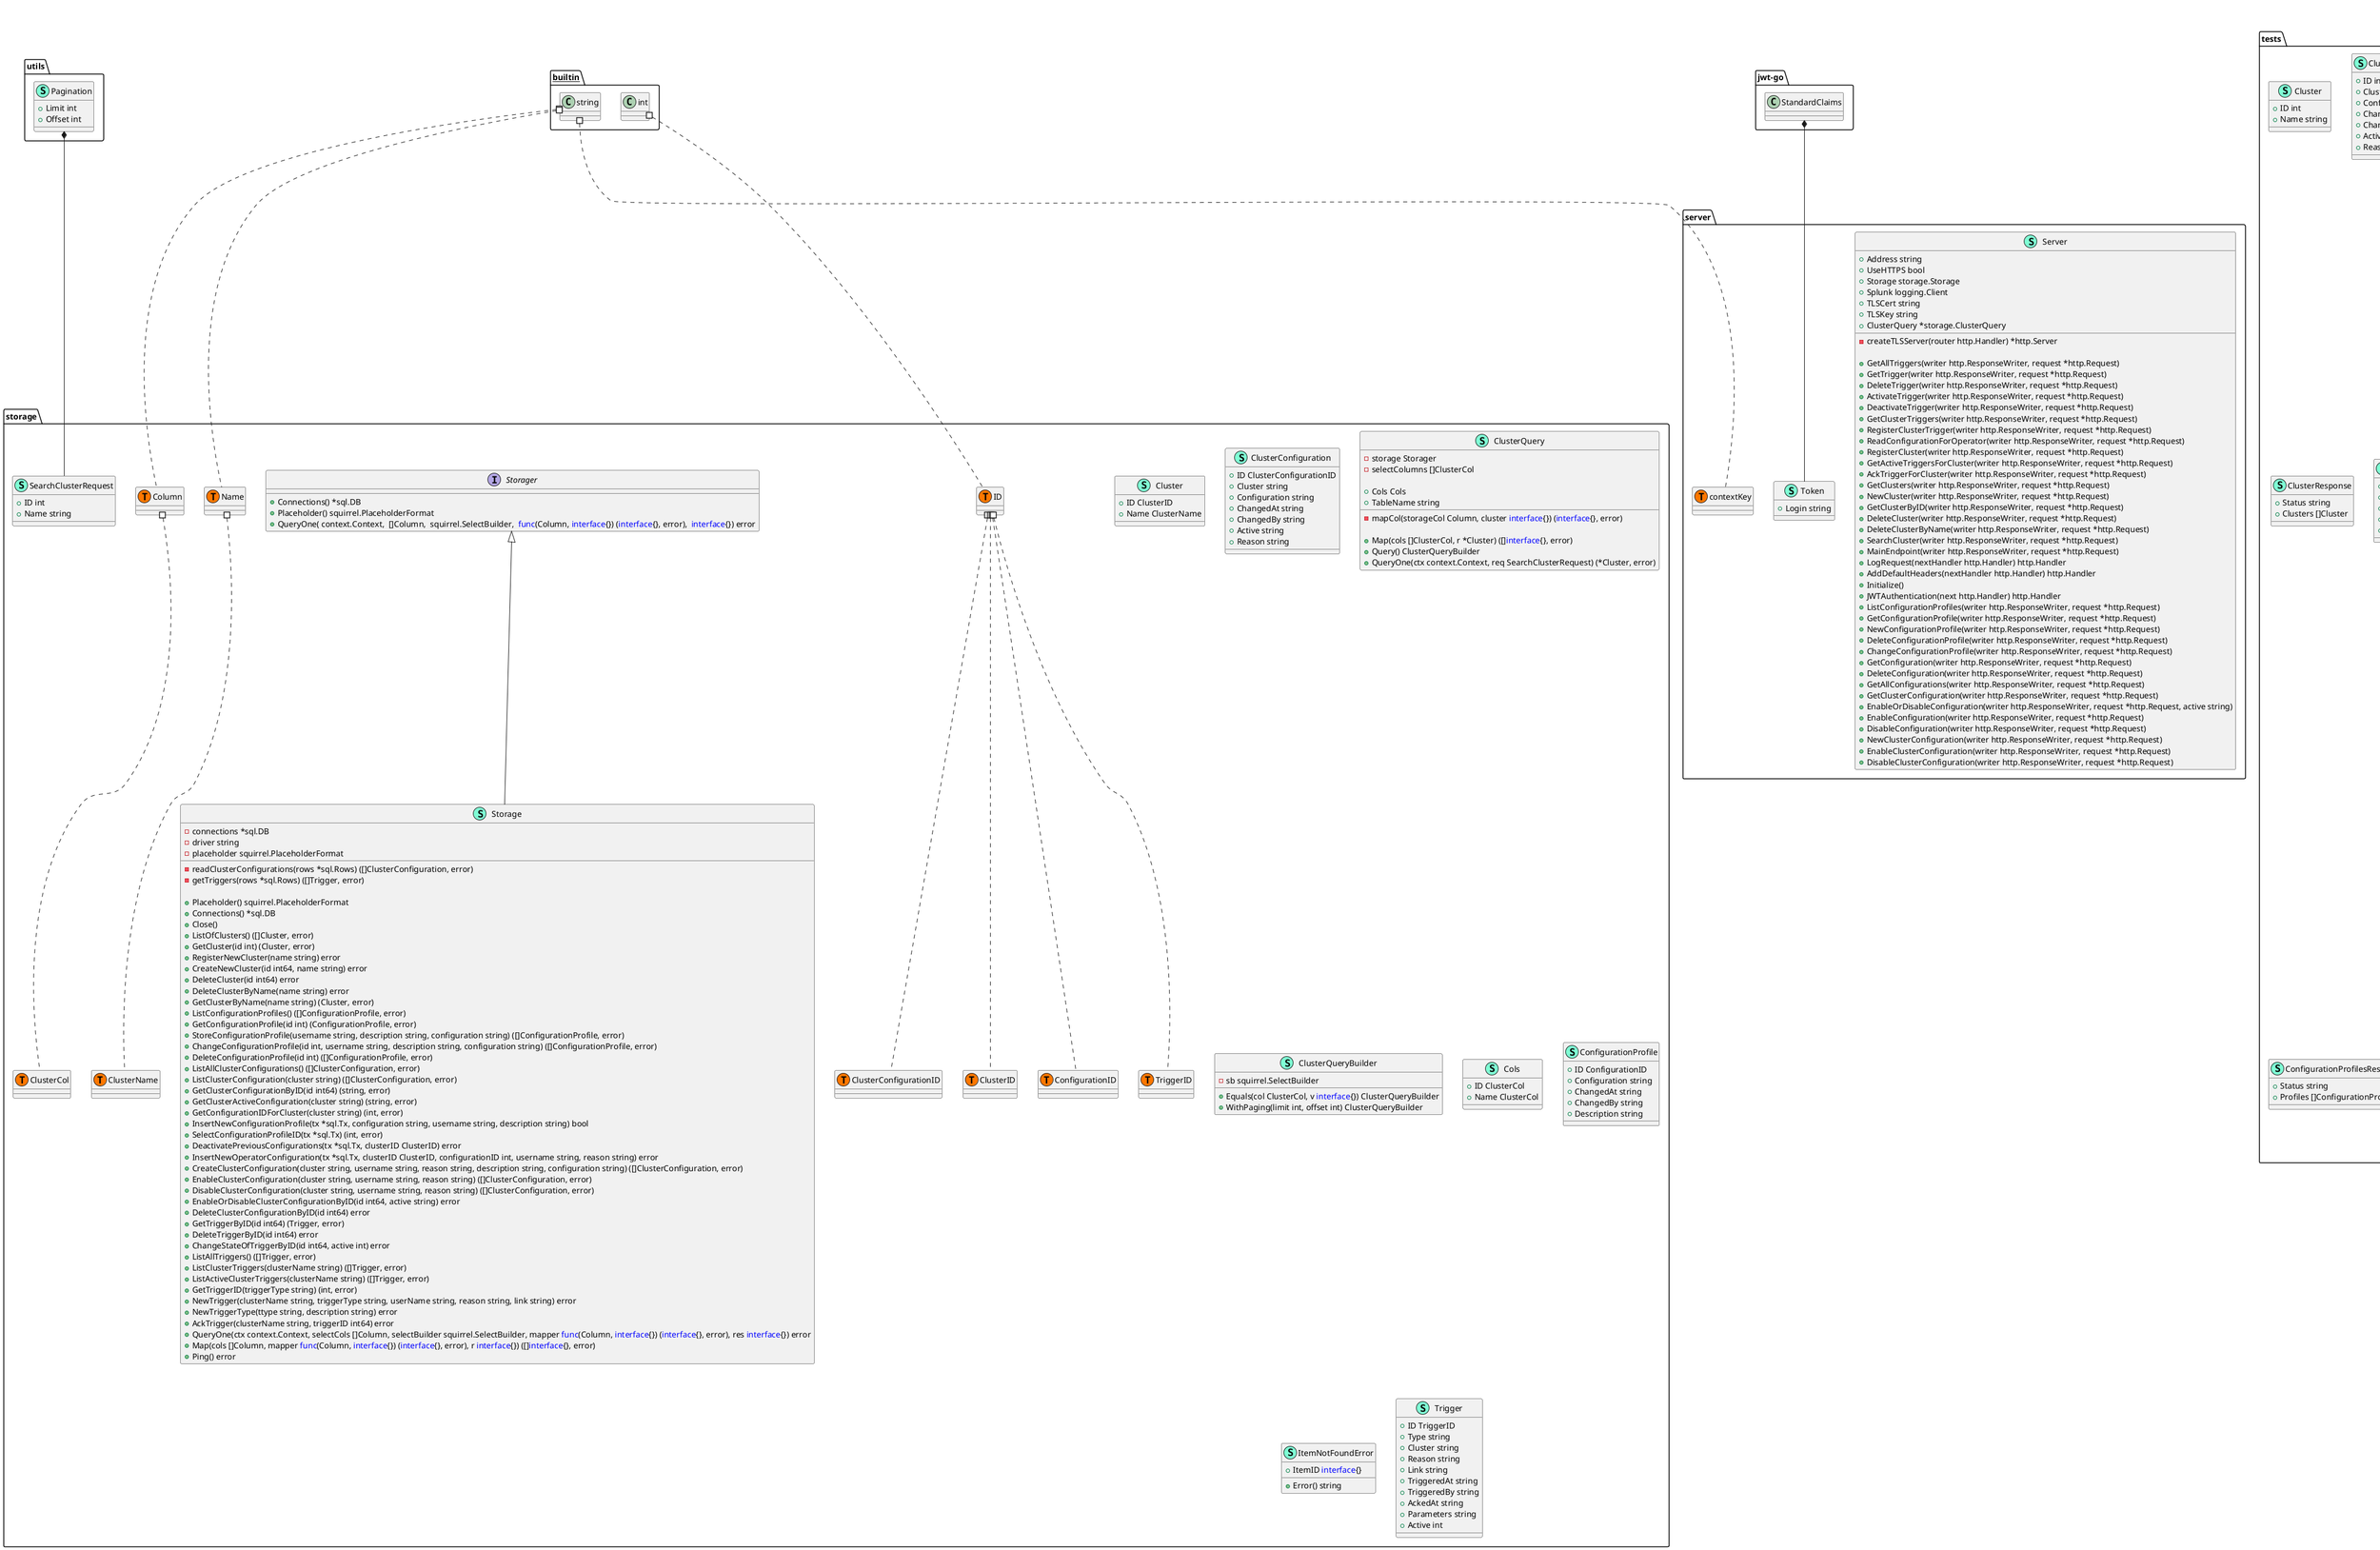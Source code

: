 @startuml
namespace helpers {
    class helpers.TestFunctionPtr << (T, #FF7700) >>  {
    }
    class "<font color=blue>func</font>(*testing.T) " as fontcolorbluefuncfonttestingT {
        'This class was created so that we can correctly have an alias pointing to this name. Since it contains dots that can break namespaces
    }
}


namespace logging {
    class Client << (S,Aquamarine) >> {
        + ClientImpl *splunk.Client

        + Log(key string, value string) error
        + LogAction(action string, user string, description string) error
        + LogTriggerAction(action string, user string, cluster string, trigger string) error
        + LogWithTime(time int64, key string, value string) error

    }
}


namespace main {
    class Configuration << (S,Aquamarine) >> {
        + UseHTTPS bool
        + Address string
        + TLSCert string
        + TLSKey string
        + DbDriver string
        + StorageSpecification string
        + SplunkEnabled bool
        + SplunkAddress string
        + SplunkToken string
        + SplunkSource string
        + SplunkSourceType string
        + SplunkIndex string

    }
}


namespace server {
    class Server << (S,Aquamarine) >> {
        + Address string
        + UseHTTPS bool
        + Storage storage.Storage
        + Splunk logging.Client
        + TLSCert string
        + TLSKey string
        + ClusterQuery *storage.ClusterQuery

        - createTLSServer(router http.Handler) *http.Server

        + GetAllTriggers(writer http.ResponseWriter, request *http.Request) 
        + GetTrigger(writer http.ResponseWriter, request *http.Request) 
        + DeleteTrigger(writer http.ResponseWriter, request *http.Request) 
        + ActivateTrigger(writer http.ResponseWriter, request *http.Request) 
        + DeactivateTrigger(writer http.ResponseWriter, request *http.Request) 
        + GetClusterTriggers(writer http.ResponseWriter, request *http.Request) 
        + RegisterClusterTrigger(writer http.ResponseWriter, request *http.Request) 
        + ReadConfigurationForOperator(writer http.ResponseWriter, request *http.Request) 
        + RegisterCluster(writer http.ResponseWriter, request *http.Request) 
        + GetActiveTriggersForCluster(writer http.ResponseWriter, request *http.Request) 
        + AckTriggerForCluster(writer http.ResponseWriter, request *http.Request) 
        + GetClusters(writer http.ResponseWriter, request *http.Request) 
        + NewCluster(writer http.ResponseWriter, request *http.Request) 
        + GetClusterByID(writer http.ResponseWriter, request *http.Request) 
        + DeleteCluster(writer http.ResponseWriter, request *http.Request) 
        + DeleteClusterByName(writer http.ResponseWriter, request *http.Request) 
        + SearchCluster(writer http.ResponseWriter, request *http.Request) 
        + MainEndpoint(writer http.ResponseWriter, request *http.Request) 
        + LogRequest(nextHandler http.Handler) http.Handler
        + AddDefaultHeaders(nextHandler http.Handler) http.Handler
        + Initialize() 
        + JWTAuthentication(next http.Handler) http.Handler
        + ListConfigurationProfiles(writer http.ResponseWriter, request *http.Request) 
        + GetConfigurationProfile(writer http.ResponseWriter, request *http.Request) 
        + NewConfigurationProfile(writer http.ResponseWriter, request *http.Request) 
        + DeleteConfigurationProfile(writer http.ResponseWriter, request *http.Request) 
        + ChangeConfigurationProfile(writer http.ResponseWriter, request *http.Request) 
        + GetConfiguration(writer http.ResponseWriter, request *http.Request) 
        + DeleteConfiguration(writer http.ResponseWriter, request *http.Request) 
        + GetAllConfigurations(writer http.ResponseWriter, request *http.Request) 
        + GetClusterConfiguration(writer http.ResponseWriter, request *http.Request) 
        + EnableOrDisableConfiguration(writer http.ResponseWriter, request *http.Request, active string) 
        + EnableConfiguration(writer http.ResponseWriter, request *http.Request) 
        + DisableConfiguration(writer http.ResponseWriter, request *http.Request) 
        + NewClusterConfiguration(writer http.ResponseWriter, request *http.Request) 
        + EnableClusterConfiguration(writer http.ResponseWriter, request *http.Request) 
        + DisableClusterConfiguration(writer http.ResponseWriter, request *http.Request) 

    }
    class Token << (S,Aquamarine) >> {
        + Login string

    }
    class server.contextKey << (T, #FF7700) >>  {
    }
}
"jwt-go.StandardClaims" *-- "server.Token"


namespace storage {
    class Cluster << (S,Aquamarine) >> {
        + ID ClusterID
        + Name ClusterName

    }
    class ClusterConfiguration << (S,Aquamarine) >> {
        + ID ClusterConfigurationID
        + Cluster string
        + Configuration string
        + ChangedAt string
        + ChangedBy string
        + Active string
        + Reason string

    }
    class ClusterQuery << (S,Aquamarine) >> {
        - storage Storager
        - selectColumns []ClusterCol

        + Cols Cols
        + TableName string

        - mapCol(storageCol Column, cluster <font color=blue>interface</font>{}) (<font color=blue>interface</font>{}, error)

        + Map(cols []ClusterCol, r *Cluster) ([]<font color=blue>interface</font>{}, error)
        + Query() ClusterQueryBuilder
        + QueryOne(ctx context.Context, req SearchClusterRequest) (*Cluster, error)

    }
    class ClusterQueryBuilder << (S,Aquamarine) >> {
        - sb squirrel.SelectBuilder

        + Equals(col ClusterCol, v <font color=blue>interface</font>{}) ClusterQueryBuilder
        + WithPaging(limit int, offset int) ClusterQueryBuilder

    }
    class Cols << (S,Aquamarine) >> {
        + ID ClusterCol
        + Name ClusterCol

    }
    class ConfigurationProfile << (S,Aquamarine) >> {
        + ID ConfigurationID
        + Configuration string
        + ChangedAt string
        + ChangedBy string
        + Description string

    }
    class ItemNotFoundError << (S,Aquamarine) >> {
        + ItemID <font color=blue>interface</font>{}

        + Error() string

    }
    class SearchClusterRequest << (S,Aquamarine) >> {
        + ID int
        + Name string

    }
    class Storage << (S,Aquamarine) >> {
        - connections *sql.DB
        - driver string
        - placeholder squirrel.PlaceholderFormat

        - readClusterConfigurations(rows *sql.Rows) ([]ClusterConfiguration, error)
        - getTriggers(rows *sql.Rows) ([]Trigger, error)

        + Placeholder() squirrel.PlaceholderFormat
        + Connections() *sql.DB
        + Close() 
        + ListOfClusters() ([]Cluster, error)
        + GetCluster(id int) (Cluster, error)
        + RegisterNewCluster(name string) error
        + CreateNewCluster(id int64, name string) error
        + DeleteCluster(id int64) error
        + DeleteClusterByName(name string) error
        + GetClusterByName(name string) (Cluster, error)
        + ListConfigurationProfiles() ([]ConfigurationProfile, error)
        + GetConfigurationProfile(id int) (ConfigurationProfile, error)
        + StoreConfigurationProfile(username string, description string, configuration string) ([]ConfigurationProfile, error)
        + ChangeConfigurationProfile(id int, username string, description string, configuration string) ([]ConfigurationProfile, error)
        + DeleteConfigurationProfile(id int) ([]ConfigurationProfile, error)
        + ListAllClusterConfigurations() ([]ClusterConfiguration, error)
        + ListClusterConfiguration(cluster string) ([]ClusterConfiguration, error)
        + GetClusterConfigurationByID(id int64) (string, error)
        + GetClusterActiveConfiguration(cluster string) (string, error)
        + GetConfigurationIDForCluster(cluster string) (int, error)
        + InsertNewConfigurationProfile(tx *sql.Tx, configuration string, username string, description string) bool
        + SelectConfigurationProfileID(tx *sql.Tx) (int, error)
        + DeactivatePreviousConfigurations(tx *sql.Tx, clusterID ClusterID) error
        + InsertNewOperatorConfiguration(tx *sql.Tx, clusterID ClusterID, configurationID int, username string, reason string) error
        + CreateClusterConfiguration(cluster string, username string, reason string, description string, configuration string) ([]ClusterConfiguration, error)
        + EnableClusterConfiguration(cluster string, username string, reason string) ([]ClusterConfiguration, error)
        + DisableClusterConfiguration(cluster string, username string, reason string) ([]ClusterConfiguration, error)
        + EnableOrDisableClusterConfigurationByID(id int64, active string) error
        + DeleteClusterConfigurationByID(id int64) error
        + GetTriggerByID(id int64) (Trigger, error)
        + DeleteTriggerByID(id int64) error
        + ChangeStateOfTriggerByID(id int64, active int) error
        + ListAllTriggers() ([]Trigger, error)
        + ListClusterTriggers(clusterName string) ([]Trigger, error)
        + ListActiveClusterTriggers(clusterName string) ([]Trigger, error)
        + GetTriggerID(triggerType string) (int, error)
        + NewTrigger(clusterName string, triggerType string, userName string, reason string, link string) error
        + NewTriggerType(ttype string, description string) error
        + AckTrigger(clusterName string, triggerID int64) error
        + QueryOne(ctx context.Context, selectCols []Column, selectBuilder squirrel.SelectBuilder, mapper <font color=blue>func</font>(Column, <font color=blue>interface</font>{}) (<font color=blue>interface</font>{}, error), res <font color=blue>interface</font>{}) error
        + Map(cols []Column, mapper <font color=blue>func</font>(Column, <font color=blue>interface</font>{}) (<font color=blue>interface</font>{}, error), r <font color=blue>interface</font>{}) ([]<font color=blue>interface</font>{}, error)
        + Ping() error

    }
    interface Storager  {
        + Connections() *sql.DB
        + Placeholder() squirrel.PlaceholderFormat
        + QueryOne( context.Context,  []Column,  squirrel.SelectBuilder,  <font color=blue>func</font>(Column, <font color=blue>interface</font>{}) (<font color=blue>interface</font>{}, error),  <font color=blue>interface</font>{}) error

    }
    class Trigger << (S,Aquamarine) >> {
        + ID TriggerID
        + Type string
        + Cluster string
        + Reason string
        + Link string
        + TriggeredAt string
        + TriggeredBy string
        + AckedAt string
        + Parameters string
        + Active int

    }
    class storage.ClusterCol << (T, #FF7700) >>  {
    }
    class storage.ClusterConfigurationID << (T, #FF7700) >>  {
    }
    class storage.ClusterID << (T, #FF7700) >>  {
    }
    class storage.ClusterName << (T, #FF7700) >>  {
    }
    class storage.Column << (T, #FF7700) >>  {
    }
    class storage.ConfigurationID << (T, #FF7700) >>  {
    }
    class storage.ID << (T, #FF7700) >>  {
    }
    class storage.Name << (T, #FF7700) >>  {
    }
    class storage.TriggerID << (T, #FF7700) >>  {
    }
}
"utils.Pagination" *-- "storage.SearchClusterRequest"

"storage.Storager" <|-- "storage.Storage"

namespace testdata {
    class DataGenerator << (S,Aquamarine) >> {
        - storage storage.Storage
        - config dataConfiguration

        + Close() 
        + PopulateCluster() []error
        + PopulateConfigurationProfile() []error
        + PopulateOperatorConfiguration() []error
        + PopulateTrigger(triggerType string) []error
        + InsertTriggerType(ttype string, description string) error

    }
    class dataConfiguration << (S,Aquamarine) >> {
        + OperatorConfigurationNo int
        + ClusterNo int
        + TriggerNo int
        + ConfProfileNo int

    }
}


namespace tests {
    class Cluster << (S,Aquamarine) >> {
        + ID int
        + Name string

    }
    class ClusterConfiguration << (S,Aquamarine) >> {
        + ID int
        + Cluster string
        + Configuration string
        + ChangedAt string
        + ChangedBy string
        + Active string
        + Reason string

    }
    class ClusterConfigurationsResponse << (S,Aquamarine) >> {
        + Status string
        + Configuration []ClusterConfiguration

    }
    class ClusterResponse << (S,Aquamarine) >> {
        + Status string
        + Clusters []Cluster

    }
    class ConfigurationProfile << (S,Aquamarine) >> {
        + ID int
        + Configuration string
        + ChangedAt string
        + ChangedBy string
        + Description string

    }
    class ConfigurationProfileResponse << (S,Aquamarine) >> {
        + Status string
        + Profile ConfigurationProfile

    }
    class ConfigurationProfilesResponse << (S,Aquamarine) >> {
        + Status string
        + Profiles []ConfigurationProfile

    }
    class Trigger << (S,Aquamarine) >> {
        + ID int
        + Type string
        + Cluster string
        + Reason string
        + Link string
        + TriggeredAt string
        + TriggeredBy string
        + AckedAt string
        + Parameters string
        + Active int

    }
    class TriggerResponse << (S,Aquamarine) >> {
        + Status string
        + Triggers []Trigger

    }
}


namespace utils {
    class Pagination << (S,Aquamarine) >> {
        + Limit int
        + Offset int

    }
}


"__builtin__.int" #.. "storage.ID"
"__builtin__.string" #.. "server.contextKey"
"__builtin__.string" #.. "storage.Column"
"__builtin__.string" #.. "storage.Name"
"helpers.fontcolorbluefuncfonttestingT" #.. "helpers.TestFunctionPtr"
"storage.Column" #.. "storage.ClusterCol"
"storage.ID" #.. "storage.ClusterConfigurationID"
"storage.ID" #.. "storage.ClusterID"
"storage.ID" #.. "storage.ConfigurationID"
"storage.ID" #.. "storage.TriggerID"
"storage.Name" #.. "storage.ClusterName"
@enduml
